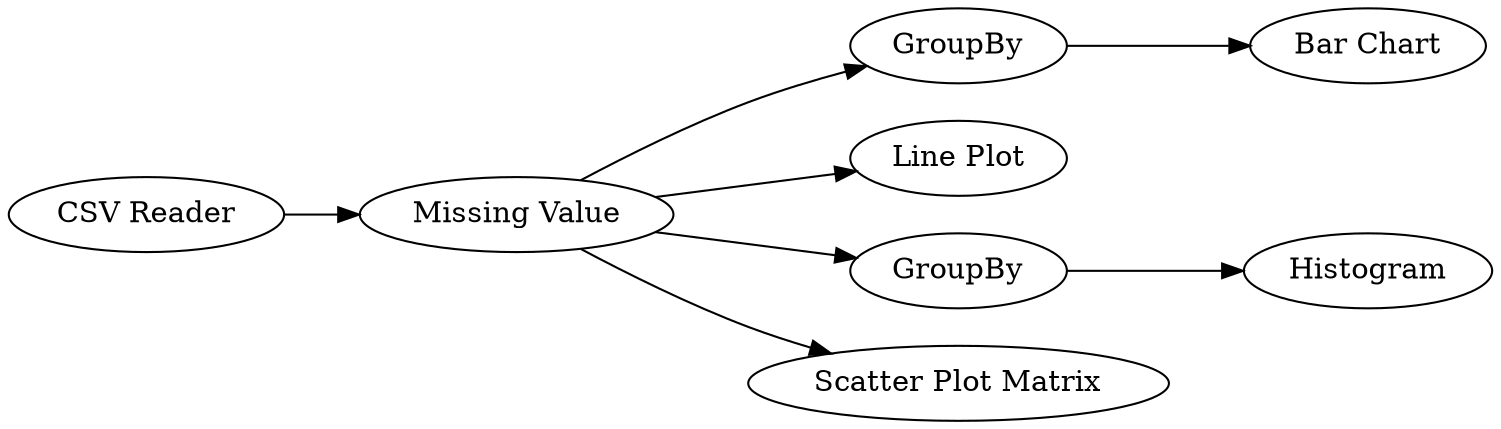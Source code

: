 digraph {
	6 -> 8
	16 -> 11
	8 -> 9
	17 -> 14
	8 -> 16
	8 -> 17
	8 -> 12
	16 [label=GroupBy]
	9 [label="Line Plot"]
	11 [label="Bar Chart"]
	6 [label="CSV Reader"]
	8 [label="Missing Value"]
	14 [label=Histogram]
	17 [label=GroupBy]
	12 [label="Scatter Plot Matrix"]
	rankdir=LR
}
